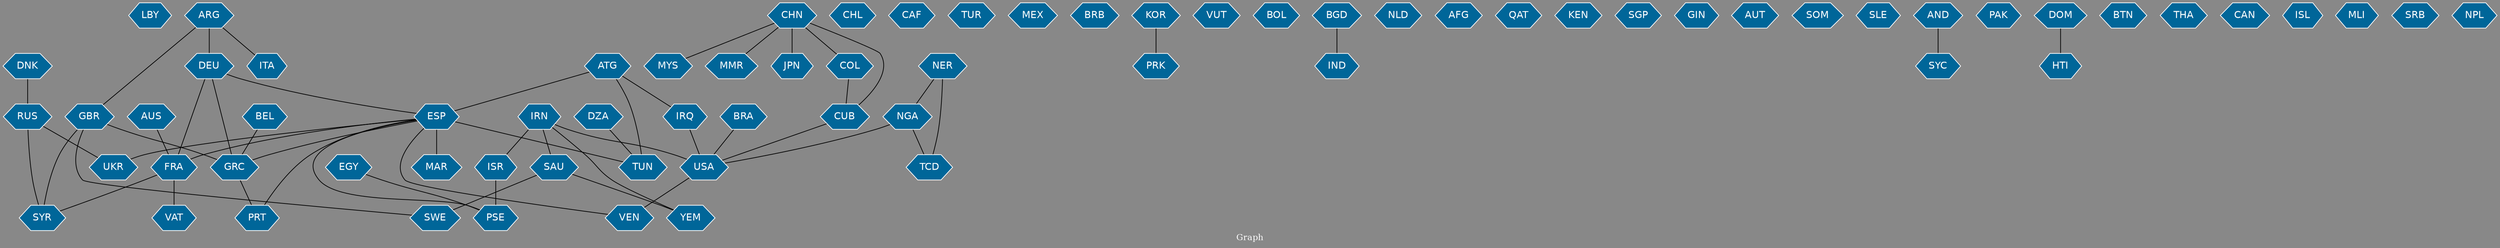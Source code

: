 // Countries together in item graph
graph {
	graph [bgcolor="#888888" fontcolor=white fontsize=12 label="Graph" outputorder=edgesfirst overlap=prism]
	node [color=white fillcolor="#006699" fontcolor=white fontname=Helvetica shape=hexagon style=filled]
	edge [arrowhead=open color=black fontcolor=white fontname=Courier fontsize=12]
		LBY [label=LBY]
		YEM [label=YEM]
		CHL [label=CHL]
		ARG [label=ARG]
		ITA [label=ITA]
		SYR [label=SYR]
		FRA [label=FRA]
		RUS [label=RUS]
		TUN [label=TUN]
		ESP [label=ESP]
		GRC [label=GRC]
		USA [label=USA]
		IRN [label=IRN]
		AUS [label=AUS]
		CAF [label=CAF]
		EGY [label=EGY]
		PSE [label=PSE]
		UKR [label=UKR]
		SAU [label=SAU]
		TUR [label=TUR]
		PRT [label=PRT]
		VEN [label=VEN]
		CHN [label=CHN]
		GBR [label=GBR]
		BRA [label=BRA]
		IRQ [label=IRQ]
		MEX [label=MEX]
		BRB [label=BRB]
		VAT [label=VAT]
		KOR [label=KOR]
		VUT [label=VUT]
		BOL [label=BOL]
		BEL [label=BEL]
		ISR [label=ISR]
		IND [label=IND]
		CUB [label=CUB]
		NLD [label=NLD]
		AFG [label=AFG]
		DEU [label=DEU]
		ATG [label=ATG]
		QAT [label=QAT]
		COL [label=COL]
		KEN [label=KEN]
		SGP [label=SGP]
		SWE [label=SWE]
		NGA [label=NGA]
		BGD [label=BGD]
		MYS [label=MYS]
		TCD [label=TCD]
		NER [label=NER]
		GIN [label=GIN]
		AUT [label=AUT]
		MMR [label=MMR]
		SOM [label=SOM]
		SLE [label=SLE]
		SYC [label=SYC]
		AND [label=AND]
		PAK [label=PAK]
		MAR [label=MAR]
		PRK [label=PRK]
		HTI [label=HTI]
		DOM [label=DOM]
		BTN [label=BTN]
		JPN [label=JPN]
		THA [label=THA]
		CAN [label=CAN]
		ISL [label=ISL]
		MLI [label=MLI]
		DZA [label=DZA]
		SRB [label=SRB]
		DNK [label=DNK]
		NPL [label=NPL]
			ESP -- GRC [weight=2]
			ATG -- TUN [weight=2]
			ESP -- PSE [weight=1]
			KOR -- PRK [weight=1]
			ISR -- PSE [weight=3]
			NGA -- USA [weight=1]
			IRN -- USA [weight=3]
			COL -- CUB [weight=1]
			DZA -- TUN [weight=1]
			AND -- SYC [weight=1]
			SAU -- YEM [weight=2]
			ATG -- IRQ [weight=1]
			ESP -- PRT [weight=1]
			EGY -- PSE [weight=1]
			DEU -- FRA [weight=2]
			IRQ -- USA [weight=1]
			CHN -- COL [weight=1]
			NER -- NGA [weight=1]
			SAU -- SWE [weight=2]
			ESP -- FRA [weight=2]
			GBR -- SWE [weight=1]
			RUS -- SYR [weight=1]
			ESP -- UKR [weight=2]
			ESP -- VEN [weight=1]
			ARG -- GBR [weight=1]
			CHN -- MMR [weight=1]
			ARG -- ITA [weight=1]
			ATG -- ESP [weight=1]
			ESP -- TUN [weight=10]
			FRA -- SYR [weight=1]
			BRA -- USA [weight=1]
			AUS -- FRA [weight=1]
			DNK -- RUS [weight=1]
			CHN -- JPN [weight=1]
			BEL -- GRC [weight=4]
			RUS -- UKR [weight=4]
			IRN -- ISR [weight=4]
			USA -- VEN [weight=4]
			BGD -- IND [weight=1]
			CUB -- USA [weight=1]
			GRC -- PRT [weight=1]
			ARG -- DEU [weight=1]
			DEU -- GRC [weight=2]
			IRN -- SAU [weight=2]
			ESP -- MAR [weight=2]
			DOM -- HTI [weight=1]
			CHN -- MYS [weight=1]
			GBR -- GRC [weight=1]
			FRA -- VAT [weight=1]
			IRN -- YEM [weight=1]
			DEU -- ESP [weight=1]
			NGA -- TCD [weight=1]
			CHN -- CUB [weight=1]
			NER -- TCD [weight=1]
			GBR -- SYR [weight=1]
}